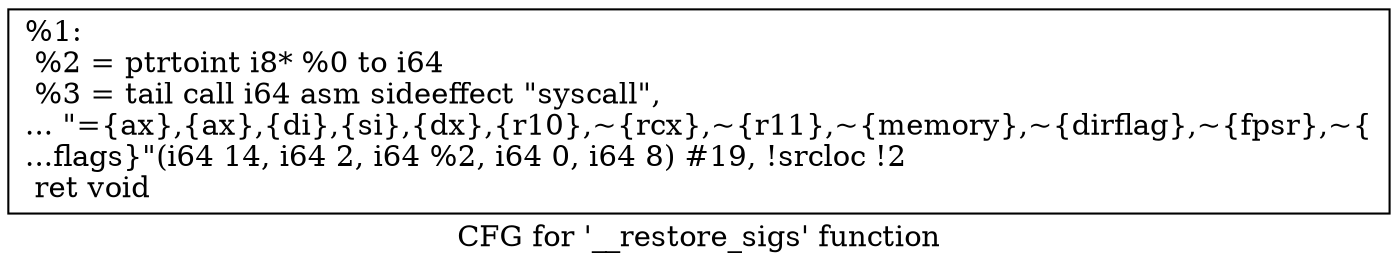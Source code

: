 digraph "CFG for '__restore_sigs' function" {
	label="CFG for '__restore_sigs' function";

	Node0x1feda40 [shape=record,label="{%1:\l  %2 = ptrtoint i8* %0 to i64\l  %3 = tail call i64 asm sideeffect \"syscall\",\l... \"=\{ax\},\{ax\},\{di\},\{si\},\{dx\},\{r10\},~\{rcx\},~\{r11\},~\{memory\},~\{dirflag\},~\{fpsr\},~\{\l...flags\}\"(i64 14, i64 2, i64 %2, i64 0, i64 8) #19, !srcloc !2\l  ret void\l}"];
}
